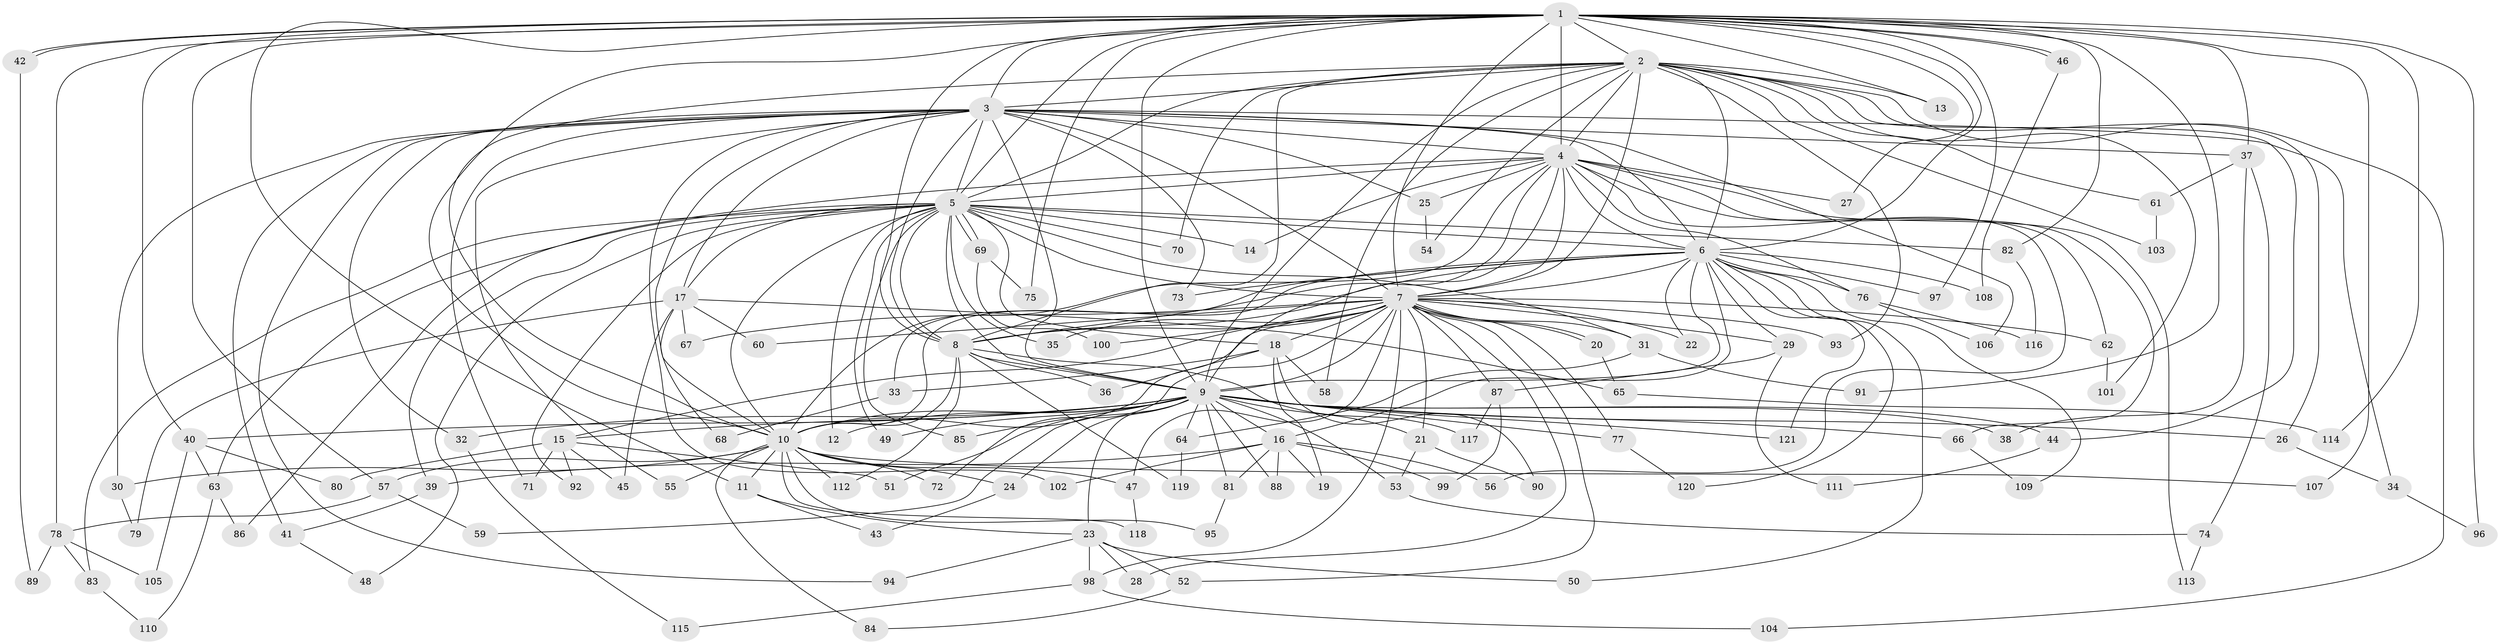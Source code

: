 // coarse degree distribution, {22: 0.03278688524590164, 12: 0.01639344262295082, 19: 0.01639344262295082, 25: 0.01639344262295082, 17: 0.03278688524590164, 10: 0.01639344262295082, 11: 0.01639344262295082, 4: 0.08196721311475409, 20: 0.01639344262295082, 7: 0.04918032786885246, 8: 0.04918032786885246, 2: 0.45901639344262296, 3: 0.13114754098360656, 5: 0.04918032786885246, 1: 0.01639344262295082}
// Generated by graph-tools (version 1.1) at 2025/49/03/04/25 22:49:27]
// undirected, 121 vertices, 267 edges
graph export_dot {
  node [color=gray90,style=filled];
  1;
  2;
  3;
  4;
  5;
  6;
  7;
  8;
  9;
  10;
  11;
  12;
  13;
  14;
  15;
  16;
  17;
  18;
  19;
  20;
  21;
  22;
  23;
  24;
  25;
  26;
  27;
  28;
  29;
  30;
  31;
  32;
  33;
  34;
  35;
  36;
  37;
  38;
  39;
  40;
  41;
  42;
  43;
  44;
  45;
  46;
  47;
  48;
  49;
  50;
  51;
  52;
  53;
  54;
  55;
  56;
  57;
  58;
  59;
  60;
  61;
  62;
  63;
  64;
  65;
  66;
  67;
  68;
  69;
  70;
  71;
  72;
  73;
  74;
  75;
  76;
  77;
  78;
  79;
  80;
  81;
  82;
  83;
  84;
  85;
  86;
  87;
  88;
  89;
  90;
  91;
  92;
  93;
  94;
  95;
  96;
  97;
  98;
  99;
  100;
  101;
  102;
  103;
  104;
  105;
  106;
  107;
  108;
  109;
  110;
  111;
  112;
  113;
  114;
  115;
  116;
  117;
  118;
  119;
  120;
  121;
  1 -- 2;
  1 -- 3;
  1 -- 4;
  1 -- 5;
  1 -- 6;
  1 -- 7;
  1 -- 8;
  1 -- 9;
  1 -- 10;
  1 -- 11;
  1 -- 13;
  1 -- 27;
  1 -- 37;
  1 -- 40;
  1 -- 42;
  1 -- 42;
  1 -- 46;
  1 -- 46;
  1 -- 57;
  1 -- 75;
  1 -- 78;
  1 -- 82;
  1 -- 91;
  1 -- 96;
  1 -- 97;
  1 -- 107;
  1 -- 114;
  2 -- 3;
  2 -- 4;
  2 -- 5;
  2 -- 6;
  2 -- 7;
  2 -- 8;
  2 -- 9;
  2 -- 10;
  2 -- 13;
  2 -- 26;
  2 -- 44;
  2 -- 54;
  2 -- 58;
  2 -- 61;
  2 -- 70;
  2 -- 93;
  2 -- 101;
  2 -- 103;
  2 -- 104;
  3 -- 4;
  3 -- 5;
  3 -- 6;
  3 -- 7;
  3 -- 8;
  3 -- 9;
  3 -- 10;
  3 -- 17;
  3 -- 25;
  3 -- 30;
  3 -- 32;
  3 -- 34;
  3 -- 37;
  3 -- 41;
  3 -- 55;
  3 -- 71;
  3 -- 73;
  3 -- 94;
  3 -- 102;
  3 -- 106;
  4 -- 5;
  4 -- 6;
  4 -- 7;
  4 -- 8;
  4 -- 9;
  4 -- 10;
  4 -- 14;
  4 -- 25;
  4 -- 27;
  4 -- 56;
  4 -- 62;
  4 -- 66;
  4 -- 76;
  4 -- 86;
  4 -- 113;
  5 -- 6;
  5 -- 7;
  5 -- 8;
  5 -- 9;
  5 -- 10;
  5 -- 12;
  5 -- 14;
  5 -- 17;
  5 -- 18;
  5 -- 31;
  5 -- 35;
  5 -- 39;
  5 -- 48;
  5 -- 49;
  5 -- 63;
  5 -- 69;
  5 -- 69;
  5 -- 70;
  5 -- 82;
  5 -- 83;
  5 -- 85;
  5 -- 92;
  6 -- 7;
  6 -- 8;
  6 -- 9;
  6 -- 10;
  6 -- 16;
  6 -- 22;
  6 -- 29;
  6 -- 33;
  6 -- 50;
  6 -- 73;
  6 -- 76;
  6 -- 97;
  6 -- 108;
  6 -- 109;
  6 -- 120;
  6 -- 121;
  7 -- 8;
  7 -- 9;
  7 -- 10;
  7 -- 15;
  7 -- 18;
  7 -- 20;
  7 -- 20;
  7 -- 21;
  7 -- 22;
  7 -- 28;
  7 -- 29;
  7 -- 31;
  7 -- 35;
  7 -- 47;
  7 -- 52;
  7 -- 60;
  7 -- 62;
  7 -- 67;
  7 -- 72;
  7 -- 77;
  7 -- 87;
  7 -- 93;
  7 -- 98;
  7 -- 100;
  8 -- 9;
  8 -- 10;
  8 -- 36;
  8 -- 112;
  8 -- 117;
  8 -- 119;
  9 -- 10;
  9 -- 12;
  9 -- 15;
  9 -- 16;
  9 -- 21;
  9 -- 23;
  9 -- 24;
  9 -- 26;
  9 -- 32;
  9 -- 38;
  9 -- 40;
  9 -- 44;
  9 -- 49;
  9 -- 51;
  9 -- 53;
  9 -- 59;
  9 -- 64;
  9 -- 66;
  9 -- 77;
  9 -- 81;
  9 -- 85;
  9 -- 88;
  9 -- 121;
  10 -- 11;
  10 -- 24;
  10 -- 30;
  10 -- 47;
  10 -- 55;
  10 -- 57;
  10 -- 72;
  10 -- 84;
  10 -- 95;
  10 -- 107;
  10 -- 112;
  10 -- 118;
  11 -- 23;
  11 -- 43;
  15 -- 45;
  15 -- 51;
  15 -- 71;
  15 -- 80;
  15 -- 92;
  16 -- 19;
  16 -- 39;
  16 -- 56;
  16 -- 81;
  16 -- 88;
  16 -- 99;
  16 -- 102;
  17 -- 45;
  17 -- 60;
  17 -- 65;
  17 -- 67;
  17 -- 68;
  17 -- 79;
  18 -- 19;
  18 -- 33;
  18 -- 36;
  18 -- 58;
  18 -- 90;
  20 -- 65;
  21 -- 53;
  21 -- 90;
  23 -- 28;
  23 -- 50;
  23 -- 52;
  23 -- 94;
  23 -- 98;
  24 -- 43;
  25 -- 54;
  26 -- 34;
  29 -- 87;
  29 -- 111;
  30 -- 79;
  31 -- 64;
  31 -- 91;
  32 -- 115;
  33 -- 68;
  34 -- 96;
  37 -- 38;
  37 -- 61;
  37 -- 74;
  39 -- 41;
  40 -- 63;
  40 -- 80;
  40 -- 105;
  41 -- 48;
  42 -- 89;
  44 -- 111;
  46 -- 108;
  47 -- 118;
  52 -- 84;
  53 -- 74;
  57 -- 59;
  57 -- 78;
  61 -- 103;
  62 -- 101;
  63 -- 86;
  63 -- 110;
  64 -- 119;
  65 -- 114;
  66 -- 109;
  69 -- 75;
  69 -- 100;
  74 -- 113;
  76 -- 106;
  76 -- 116;
  77 -- 120;
  78 -- 83;
  78 -- 89;
  78 -- 105;
  81 -- 95;
  82 -- 116;
  83 -- 110;
  87 -- 99;
  87 -- 117;
  98 -- 104;
  98 -- 115;
}
